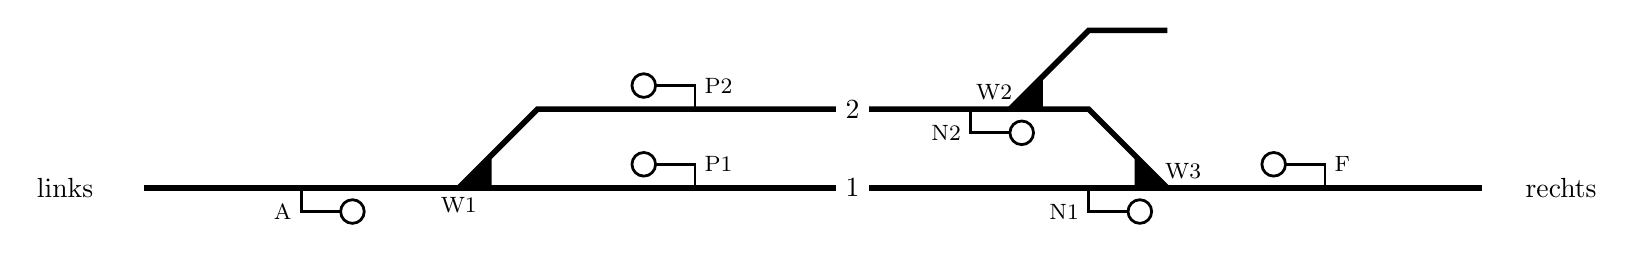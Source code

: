 %!TEX TS-program = pdflatexmk
%!TEX root = ../material/route_locking_matrix.tex

% Copyright 2021 Martin Scheidt (Attribution 4.0 International, CC-BY 4.0)
% You are free to copy and redistribute the material in any medium or format. You are free to remix, transform, and build upon the material for any purpose, even commercially. You must give appropriate credit, provide a link to the license, and indicate if changes were made. You may not apply legal terms or technological measures that legally restrict others from doing anything the license permits. No warranties are given.

\begin{scope}
  \path[draw, line width=2pt] ( 0,0) -- ++(17,0);
  \path[draw, line width=2pt] ( 4,0) -- ++(1,1) -- ++(7,0) -- ++(1,-1);
  \path[draw, line width=2pt] (11,1) -- ++(1,1) -- ++(1,0);
  \path[draw, line width=1pt, fill] (4,0) --  ++(0.4,0.4) -- ++(0,-0.4); % turnout marker
  \node[below] at (4,0) {\footnotesize W1};
  \path[draw, line width=1pt, fill] (11,1) --  ++(0.4,0.4) -- ++(0,-0.4); % turnout marker
  \node[above] at (10.8,1) {\footnotesize W2};
  \path[draw, line width=1pt, fill] (13,0) --  ++(-0.4,0.4) -- ++(0,-0.4); % turnout marker
  \node[above] at (13.2,0) {\footnotesize W3};

  \draw[line width=1pt] (2,0) -- ++(0,-0.3) -- ++(0.5,0);
  \draw[line width=1pt] (2.65,-0.3) circle (0.15cm);
  \node[left] at (2,-0.3) {\footnotesize A};

  \draw[line width=1pt] (7,0) -- ++(0,0.3) -- ++(-0.5,0);
  \draw[line width=1pt] (6.35,0.3) circle (0.15cm);
  \node[right] at (7,0.3) {\footnotesize P1};

  \draw[line width=1pt] (7,1) -- ++(0,0.3) -- ++(-0.5,0);
  \draw[line width=1pt] (6.35,1.3) circle (0.15cm);
  \node[right] at (7,1.3) {\footnotesize P2};

  \draw[line width=1pt] (10.5,1) -- ++(0,-0.3) -- ++(0.5,0);
  \draw[line width=1pt] (11.15,0.7) circle (0.15cm);
  \node[left] at (10.5,0.7) {\footnotesize N2};

  \draw[line width=1pt] (12,0) -- ++(0,-0.3) -- ++(0.5,0);
  \draw[line width=1pt] (12.65,-0.3) circle (0.15cm);
  \node[left] at (12,-0.3) {\footnotesize N1};

  \draw[line width=1pt] (15,0) -- ++(0,0.3) -- ++(-0.5,0);
  \draw[line width=1pt] (14.35,0.3) circle (0.15cm);
  \node[right] at (15,0.3) {\footnotesize F};

  \node[fill=white] at (9,0) {1};
  \node[fill=white] at (9,1) {2};

  \node at (-1,0) {links};
  \node at (18,0) {rechts};
\end{scope}